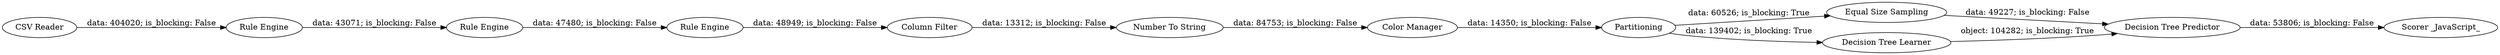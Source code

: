 digraph {
	"-1646579732722931378_2" [label="Rule Engine"]
	"-1646579732722931378_3" [label="Rule Engine"]
	"5735455128329114971_6" [label="Number To String"]
	"-1646579732722931378_4" [label="Rule Engine"]
	"5735455128329114971_8" [label="Color Manager"]
	"5735455128329114971_11" [label="Equal Size Sampling"]
	"5735455128329114971_12" [label="Decision Tree Predictor"]
	"5735455128329114971_9" [label=Partitioning]
	"-1646579732722931378_5" [label="Column Filter"]
	"-1646579732722931378_1" [label="CSV Reader"]
	"5735455128329114971_10" [label="Decision Tree Learner"]
	"5735455128329114971_13" [label="Scorer _JavaScript_"]
	"-1646579732722931378_2" -> "-1646579732722931378_3" [label="data: 43071; is_blocking: False"]
	"-1646579732722931378_3" -> "-1646579732722931378_4" [label="data: 47480; is_blocking: False"]
	"5735455128329114971_8" -> "5735455128329114971_9" [label="data: 14350; is_blocking: False"]
	"-1646579732722931378_1" -> "-1646579732722931378_2" [label="data: 404020; is_blocking: False"]
	"5735455128329114971_9" -> "5735455128329114971_10" [label="data: 139402; is_blocking: True"]
	"5735455128329114971_10" -> "5735455128329114971_12" [label="object: 104282; is_blocking: True"]
	"5735455128329114971_12" -> "5735455128329114971_13" [label="data: 53806; is_blocking: False"]
	"-1646579732722931378_5" -> "5735455128329114971_6" [label="data: 13312; is_blocking: False"]
	"5735455128329114971_11" -> "5735455128329114971_12" [label="data: 49227; is_blocking: False"]
	"5735455128329114971_6" -> "5735455128329114971_8" [label="data: 84753; is_blocking: False"]
	"5735455128329114971_9" -> "5735455128329114971_11" [label="data: 60526; is_blocking: True"]
	"-1646579732722931378_4" -> "-1646579732722931378_5" [label="data: 48949; is_blocking: False"]
	rankdir=LR
}
